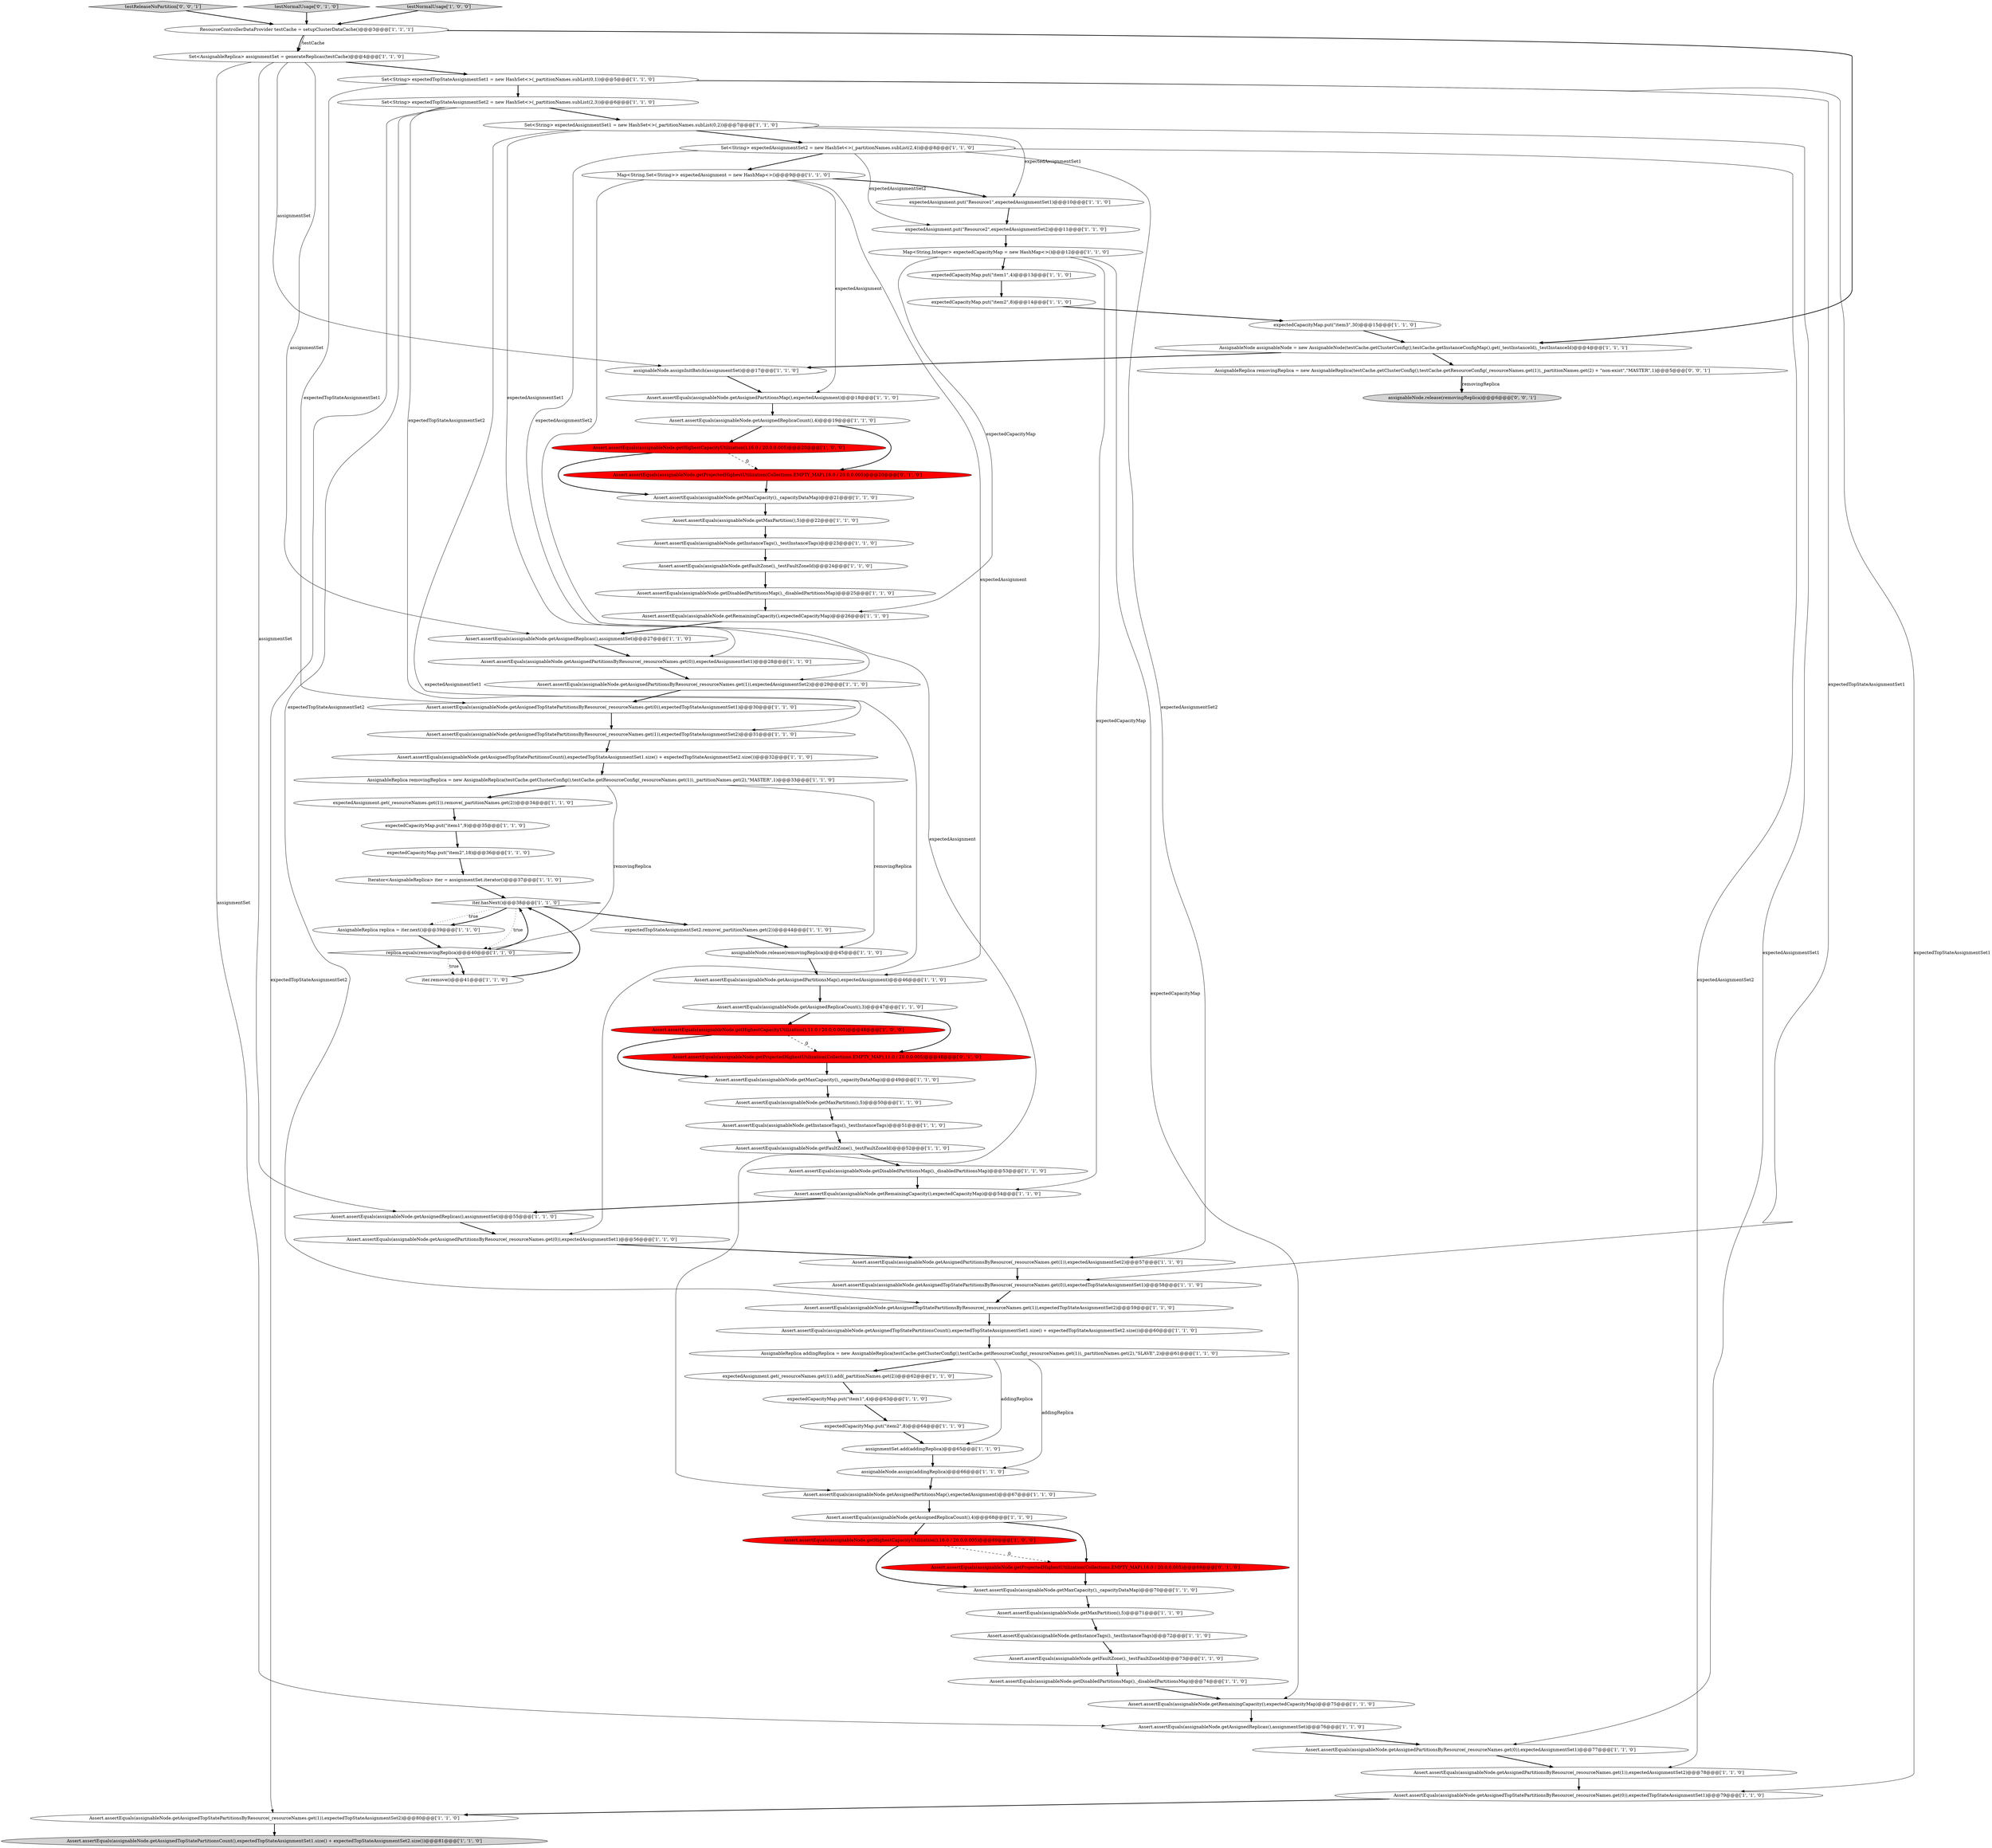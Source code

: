 digraph {
61 [style = filled, label = "Assert.assertEquals(assignableNode.getInstanceTags(),_testInstanceTags)@@@23@@@['1', '1', '0']", fillcolor = white, shape = ellipse image = "AAA0AAABBB1BBB"];
35 [style = filled, label = "Map<String,Integer> expectedCapacityMap = new HashMap<>()@@@12@@@['1', '1', '0']", fillcolor = white, shape = ellipse image = "AAA0AAABBB1BBB"];
11 [style = filled, label = "expectedAssignment.put(\"Resource2\",expectedAssignmentSet2)@@@11@@@['1', '1', '0']", fillcolor = white, shape = ellipse image = "AAA0AAABBB1BBB"];
19 [style = filled, label = "AssignableNode assignableNode = new AssignableNode(testCache.getClusterConfig(),testCache.getInstanceConfigMap().get(_testInstanceId),_testInstanceId)@@@4@@@['1', '1', '1']", fillcolor = white, shape = ellipse image = "AAA0AAABBB1BBB"];
55 [style = filled, label = "assignableNode.release(removingReplica)@@@45@@@['1', '1', '0']", fillcolor = white, shape = ellipse image = "AAA0AAABBB1BBB"];
26 [style = filled, label = "Assert.assertEquals(assignableNode.getAssignedTopStatePartitionsCount(),expectedTopStateAssignmentSet1.size() + expectedTopStateAssignmentSet2.size())@@@60@@@['1', '1', '0']", fillcolor = white, shape = ellipse image = "AAA0AAABBB1BBB"];
25 [style = filled, label = "Assert.assertEquals(assignableNode.getAssignedTopStatePartitionsCount(),expectedTopStateAssignmentSet1.size() + expectedTopStateAssignmentSet2.size())@@@81@@@['1', '1', '0']", fillcolor = lightgray, shape = ellipse image = "AAA0AAABBB1BBB"];
14 [style = filled, label = "Assert.assertEquals(assignableNode.getAssignedTopStatePartitionsByResource(_resourceNames.get(1)),expectedTopStateAssignmentSet2)@@@59@@@['1', '1', '0']", fillcolor = white, shape = ellipse image = "AAA0AAABBB1BBB"];
21 [style = filled, label = "Assert.assertEquals(assignableNode.getAssignedPartitionsMap(),expectedAssignment)@@@67@@@['1', '1', '0']", fillcolor = white, shape = ellipse image = "AAA0AAABBB1BBB"];
22 [style = filled, label = "Assert.assertEquals(assignableNode.getAssignedReplicas(),assignmentSet)@@@27@@@['1', '1', '0']", fillcolor = white, shape = ellipse image = "AAA0AAABBB1BBB"];
30 [style = filled, label = "Set<String> expectedTopStateAssignmentSet2 = new HashSet<>(_partitionNames.subList(2,3))@@@6@@@['1', '1', '0']", fillcolor = white, shape = ellipse image = "AAA0AAABBB1BBB"];
4 [style = filled, label = "assignableNode.assignInitBatch(assignmentSet)@@@17@@@['1', '1', '0']", fillcolor = white, shape = ellipse image = "AAA0AAABBB1BBB"];
34 [style = filled, label = "Assert.assertEquals(assignableNode.getDisabledPartitionsMap(),_disabledPartitionsMap)@@@53@@@['1', '1', '0']", fillcolor = white, shape = ellipse image = "AAA0AAABBB1BBB"];
59 [style = filled, label = "Assert.assertEquals(assignableNode.getHighestCapacityUtilization(),11.0 / 20.0,0.005)@@@48@@@['1', '0', '0']", fillcolor = red, shape = ellipse image = "AAA1AAABBB1BBB"];
69 [style = filled, label = "AssignableReplica removingReplica = new AssignableReplica(testCache.getClusterConfig(),testCache.getResourceConfig(_resourceNames.get(1)),_partitionNames.get(2),\"MASTER\",1)@@@33@@@['1', '1', '0']", fillcolor = white, shape = ellipse image = "AAA0AAABBB1BBB"];
33 [style = filled, label = "Set<String> expectedAssignmentSet2 = new HashSet<>(_partitionNames.subList(2,4))@@@8@@@['1', '1', '0']", fillcolor = white, shape = ellipse image = "AAA0AAABBB1BBB"];
49 [style = filled, label = "Assert.assertEquals(assignableNode.getMaxPartition(),5)@@@71@@@['1', '1', '0']", fillcolor = white, shape = ellipse image = "AAA0AAABBB1BBB"];
50 [style = filled, label = "expectedCapacityMap.put(\"item1\",4)@@@13@@@['1', '1', '0']", fillcolor = white, shape = ellipse image = "AAA0AAABBB1BBB"];
2 [style = filled, label = "expectedCapacityMap.put(\"item2\",8)@@@64@@@['1', '1', '0']", fillcolor = white, shape = ellipse image = "AAA0AAABBB1BBB"];
15 [style = filled, label = "Assert.assertEquals(assignableNode.getAssignedReplicaCount(),3)@@@47@@@['1', '1', '0']", fillcolor = white, shape = ellipse image = "AAA0AAABBB1BBB"];
78 [style = filled, label = "Assert.assertEquals(assignableNode.getProjectedHighestUtilization(Collections.EMPTY_MAP),11.0 / 20.0,0.005)@@@48@@@['0', '1', '0']", fillcolor = red, shape = ellipse image = "AAA1AAABBB2BBB"];
56 [style = filled, label = "Set<AssignableReplica> assignmentSet = generateReplicas(testCache)@@@4@@@['1', '1', '0']", fillcolor = white, shape = ellipse image = "AAA0AAABBB1BBB"];
20 [style = filled, label = "Assert.assertEquals(assignableNode.getAssignedPartitionsByResource(_resourceNames.get(0)),expectedAssignmentSet1)@@@77@@@['1', '1', '0']", fillcolor = white, shape = ellipse image = "AAA0AAABBB1BBB"];
74 [style = filled, label = "Assert.assertEquals(assignableNode.getAssignedPartitionsByResource(_resourceNames.get(1)),expectedAssignmentSet2)@@@78@@@['1', '1', '0']", fillcolor = white, shape = ellipse image = "AAA0AAABBB1BBB"];
7 [style = filled, label = "Assert.assertEquals(assignableNode.getDisabledPartitionsMap(),_disabledPartitionsMap)@@@25@@@['1', '1', '0']", fillcolor = white, shape = ellipse image = "AAA0AAABBB1BBB"];
62 [style = filled, label = "Assert.assertEquals(assignableNode.getMaxCapacity(),_capacityDataMap)@@@49@@@['1', '1', '0']", fillcolor = white, shape = ellipse image = "AAA0AAABBB1BBB"];
53 [style = filled, label = "expectedCapacityMap.put(\"item3\",30)@@@15@@@['1', '1', '0']", fillcolor = white, shape = ellipse image = "AAA0AAABBB1BBB"];
29 [style = filled, label = "ResourceControllerDataProvider testCache = setupClusterDataCache()@@@3@@@['1', '1', '1']", fillcolor = white, shape = ellipse image = "AAA0AAABBB1BBB"];
13 [style = filled, label = "expectedTopStateAssignmentSet2.remove(_partitionNames.get(2))@@@44@@@['1', '1', '0']", fillcolor = white, shape = ellipse image = "AAA0AAABBB1BBB"];
12 [style = filled, label = "Assert.assertEquals(assignableNode.getAssignedPartitionsMap(),expectedAssignment)@@@18@@@['1', '1', '0']", fillcolor = white, shape = ellipse image = "AAA0AAABBB1BBB"];
1 [style = filled, label = "Map<String,Set<String>> expectedAssignment = new HashMap<>()@@@9@@@['1', '1', '0']", fillcolor = white, shape = ellipse image = "AAA0AAABBB1BBB"];
39 [style = filled, label = "iter.hasNext()@@@38@@@['1', '1', '0']", fillcolor = white, shape = diamond image = "AAA0AAABBB1BBB"];
41 [style = filled, label = "Assert.assertEquals(assignableNode.getAssignedPartitionsByResource(_resourceNames.get(0)),expectedAssignmentSet1)@@@28@@@['1', '1', '0']", fillcolor = white, shape = ellipse image = "AAA0AAABBB1BBB"];
9 [style = filled, label = "expectedAssignment.get(_resourceNames.get(1)).remove(_partitionNames.get(2))@@@34@@@['1', '1', '0']", fillcolor = white, shape = ellipse image = "AAA0AAABBB1BBB"];
5 [style = filled, label = "AssignableReplica replica = iter.next()@@@39@@@['1', '1', '0']", fillcolor = white, shape = ellipse image = "AAA0AAABBB1BBB"];
67 [style = filled, label = "assignmentSet.add(addingReplica)@@@65@@@['1', '1', '0']", fillcolor = white, shape = ellipse image = "AAA0AAABBB1BBB"];
36 [style = filled, label = "expectedAssignment.put(\"Resource1\",expectedAssignmentSet1)@@@10@@@['1', '1', '0']", fillcolor = white, shape = ellipse image = "AAA0AAABBB1BBB"];
75 [style = filled, label = "Assert.assertEquals(assignableNode.getRemainingCapacity(),expectedCapacityMap)@@@75@@@['1', '1', '0']", fillcolor = white, shape = ellipse image = "AAA0AAABBB1BBB"];
28 [style = filled, label = "expectedCapacityMap.put(\"item2\",18)@@@36@@@['1', '1', '0']", fillcolor = white, shape = ellipse image = "AAA0AAABBB1BBB"];
10 [style = filled, label = "Assert.assertEquals(assignableNode.getInstanceTags(),_testInstanceTags)@@@72@@@['1', '1', '0']", fillcolor = white, shape = ellipse image = "AAA0AAABBB1BBB"];
83 [style = filled, label = "testReleaseNoPartition['0', '0', '1']", fillcolor = lightgray, shape = diamond image = "AAA0AAABBB3BBB"];
66 [style = filled, label = "expectedAssignment.get(_resourceNames.get(1)).add(_partitionNames.get(2))@@@62@@@['1', '1', '0']", fillcolor = white, shape = ellipse image = "AAA0AAABBB1BBB"];
57 [style = filled, label = "Set<String> expectedAssignmentSet1 = new HashSet<>(_partitionNames.subList(0,2))@@@7@@@['1', '1', '0']", fillcolor = white, shape = ellipse image = "AAA0AAABBB1BBB"];
0 [style = filled, label = "Assert.assertEquals(assignableNode.getAssignedReplicas(),assignmentSet)@@@55@@@['1', '1', '0']", fillcolor = white, shape = ellipse image = "AAA0AAABBB1BBB"];
27 [style = filled, label = "expectedCapacityMap.put(\"item2\",8)@@@14@@@['1', '1', '0']", fillcolor = white, shape = ellipse image = "AAA0AAABBB1BBB"];
65 [style = filled, label = "Assert.assertEquals(assignableNode.getMaxPartition(),5)@@@50@@@['1', '1', '0']", fillcolor = white, shape = ellipse image = "AAA0AAABBB1BBB"];
47 [style = filled, label = "Assert.assertEquals(assignableNode.getAssignedTopStatePartitionsCount(),expectedTopStateAssignmentSet1.size() + expectedTopStateAssignmentSet2.size())@@@32@@@['1', '1', '0']", fillcolor = white, shape = ellipse image = "AAA0AAABBB1BBB"];
17 [style = filled, label = "Assert.assertEquals(assignableNode.getAssignedPartitionsByResource(_resourceNames.get(1)),expectedAssignmentSet2)@@@57@@@['1', '1', '0']", fillcolor = white, shape = ellipse image = "AAA0AAABBB1BBB"];
64 [style = filled, label = "Assert.assertEquals(assignableNode.getFaultZone(),_testFaultZoneId)@@@24@@@['1', '1', '0']", fillcolor = white, shape = ellipse image = "AAA0AAABBB1BBB"];
51 [style = filled, label = "Assert.assertEquals(assignableNode.getAssignedReplicaCount(),4)@@@68@@@['1', '1', '0']", fillcolor = white, shape = ellipse image = "AAA0AAABBB1BBB"];
52 [style = filled, label = "Iterator<AssignableReplica> iter = assignmentSet.iterator()@@@37@@@['1', '1', '0']", fillcolor = white, shape = ellipse image = "AAA0AAABBB1BBB"];
23 [style = filled, label = "expectedCapacityMap.put(\"item1\",4)@@@63@@@['1', '1', '0']", fillcolor = white, shape = ellipse image = "AAA0AAABBB1BBB"];
63 [style = filled, label = "Assert.assertEquals(assignableNode.getHighestCapacityUtilization(),16.0 / 20.0,0.005)@@@20@@@['1', '0', '0']", fillcolor = red, shape = ellipse image = "AAA1AAABBB1BBB"];
38 [style = filled, label = "expectedCapacityMap.put(\"item1\",9)@@@35@@@['1', '1', '0']", fillcolor = white, shape = ellipse image = "AAA0AAABBB1BBB"];
54 [style = filled, label = "Assert.assertEquals(assignableNode.getAssignedTopStatePartitionsByResource(_resourceNames.get(0)),expectedTopStateAssignmentSet1)@@@79@@@['1', '1', '0']", fillcolor = white, shape = ellipse image = "AAA0AAABBB1BBB"];
43 [style = filled, label = "Assert.assertEquals(assignableNode.getRemainingCapacity(),expectedCapacityMap)@@@54@@@['1', '1', '0']", fillcolor = white, shape = ellipse image = "AAA0AAABBB1BBB"];
71 [style = filled, label = "Assert.assertEquals(assignableNode.getMaxPartition(),5)@@@22@@@['1', '1', '0']", fillcolor = white, shape = ellipse image = "AAA0AAABBB1BBB"];
80 [style = filled, label = "Assert.assertEquals(assignableNode.getProjectedHighestUtilization(Collections.EMPTY_MAP),16.0 / 20.0,0.005)@@@69@@@['0', '1', '0']", fillcolor = red, shape = ellipse image = "AAA1AAABBB2BBB"];
31 [style = filled, label = "Assert.assertEquals(assignableNode.getInstanceTags(),_testInstanceTags)@@@51@@@['1', '1', '0']", fillcolor = white, shape = ellipse image = "AAA0AAABBB1BBB"];
58 [style = filled, label = "assignableNode.assign(addingReplica)@@@66@@@['1', '1', '0']", fillcolor = white, shape = ellipse image = "AAA0AAABBB1BBB"];
79 [style = filled, label = "testNormalUsage['0', '1', '0']", fillcolor = lightgray, shape = diamond image = "AAA0AAABBB2BBB"];
18 [style = filled, label = "Assert.assertEquals(assignableNode.getAssignedTopStatePartitionsByResource(_resourceNames.get(0)),expectedTopStateAssignmentSet1)@@@58@@@['1', '1', '0']", fillcolor = white, shape = ellipse image = "AAA0AAABBB1BBB"];
82 [style = filled, label = "AssignableReplica removingReplica = new AssignableReplica(testCache.getClusterConfig(),testCache.getResourceConfig(_resourceNames.get(1)),_partitionNames.get(2) + \"non-exist\",\"MASTER\",1)@@@5@@@['0', '0', '1']", fillcolor = white, shape = ellipse image = "AAA0AAABBB3BBB"];
60 [style = filled, label = "Assert.assertEquals(assignableNode.getMaxCapacity(),_capacityDataMap)@@@70@@@['1', '1', '0']", fillcolor = white, shape = ellipse image = "AAA0AAABBB1BBB"];
68 [style = filled, label = "Assert.assertEquals(assignableNode.getAssignedPartitionsByResource(_resourceNames.get(0)),expectedAssignmentSet1)@@@56@@@['1', '1', '0']", fillcolor = white, shape = ellipse image = "AAA0AAABBB1BBB"];
84 [style = filled, label = "assignableNode.release(removingReplica)@@@6@@@['0', '0', '1']", fillcolor = lightgray, shape = ellipse image = "AAA0AAABBB3BBB"];
8 [style = filled, label = "Assert.assertEquals(assignableNode.getAssignedTopStatePartitionsByResource(_resourceNames.get(1)),expectedTopStateAssignmentSet2)@@@31@@@['1', '1', '0']", fillcolor = white, shape = ellipse image = "AAA0AAABBB1BBB"];
45 [style = filled, label = "Assert.assertEquals(assignableNode.getAssignedReplicas(),assignmentSet)@@@76@@@['1', '1', '0']", fillcolor = white, shape = ellipse image = "AAA0AAABBB1BBB"];
44 [style = filled, label = "Assert.assertEquals(assignableNode.getFaultZone(),_testFaultZoneId)@@@73@@@['1', '1', '0']", fillcolor = white, shape = ellipse image = "AAA0AAABBB1BBB"];
76 [style = filled, label = "Assert.assertEquals(assignableNode.getFaultZone(),_testFaultZoneId)@@@52@@@['1', '1', '0']", fillcolor = white, shape = ellipse image = "AAA0AAABBB1BBB"];
40 [style = filled, label = "Assert.assertEquals(assignableNode.getDisabledPartitionsMap(),_disabledPartitionsMap)@@@74@@@['1', '1', '0']", fillcolor = white, shape = ellipse image = "AAA0AAABBB1BBB"];
6 [style = filled, label = "iter.remove()@@@41@@@['1', '1', '0']", fillcolor = white, shape = ellipse image = "AAA0AAABBB1BBB"];
3 [style = filled, label = "Assert.assertEquals(assignableNode.getAssignedTopStatePartitionsByResource(_resourceNames.get(1)),expectedTopStateAssignmentSet2)@@@80@@@['1', '1', '0']", fillcolor = white, shape = ellipse image = "AAA0AAABBB1BBB"];
42 [style = filled, label = "Assert.assertEquals(assignableNode.getHighestCapacityUtilization(),16.0 / 20.0,0.005)@@@69@@@['1', '0', '0']", fillcolor = red, shape = ellipse image = "AAA1AAABBB1BBB"];
48 [style = filled, label = "AssignableReplica addingReplica = new AssignableReplica(testCache.getClusterConfig(),testCache.getResourceConfig(_resourceNames.get(1)),_partitionNames.get(2),\"SLAVE\",2)@@@61@@@['1', '1', '0']", fillcolor = white, shape = ellipse image = "AAA0AAABBB1BBB"];
73 [style = filled, label = "Assert.assertEquals(assignableNode.getAssignedReplicaCount(),4)@@@19@@@['1', '1', '0']", fillcolor = white, shape = ellipse image = "AAA0AAABBB1BBB"];
81 [style = filled, label = "Assert.assertEquals(assignableNode.getProjectedHighestUtilization(Collections.EMPTY_MAP),16.0 / 20.0,0.005)@@@20@@@['0', '1', '0']", fillcolor = red, shape = ellipse image = "AAA1AAABBB2BBB"];
37 [style = filled, label = "Assert.assertEquals(assignableNode.getAssignedPartitionsMap(),expectedAssignment)@@@46@@@['1', '1', '0']", fillcolor = white, shape = ellipse image = "AAA0AAABBB1BBB"];
77 [style = filled, label = "testNormalUsage['1', '0', '0']", fillcolor = lightgray, shape = diamond image = "AAA0AAABBB1BBB"];
16 [style = filled, label = "Assert.assertEquals(assignableNode.getAssignedTopStatePartitionsByResource(_resourceNames.get(0)),expectedTopStateAssignmentSet1)@@@30@@@['1', '1', '0']", fillcolor = white, shape = ellipse image = "AAA0AAABBB1BBB"];
72 [style = filled, label = "Assert.assertEquals(assignableNode.getRemainingCapacity(),expectedCapacityMap)@@@26@@@['1', '1', '0']", fillcolor = white, shape = ellipse image = "AAA0AAABBB1BBB"];
24 [style = filled, label = "Assert.assertEquals(assignableNode.getMaxCapacity(),_capacityDataMap)@@@21@@@['1', '1', '0']", fillcolor = white, shape = ellipse image = "AAA0AAABBB1BBB"];
46 [style = filled, label = "Set<String> expectedTopStateAssignmentSet1 = new HashSet<>(_partitionNames.subList(0,1))@@@5@@@['1', '1', '0']", fillcolor = white, shape = ellipse image = "AAA0AAABBB1BBB"];
70 [style = filled, label = "replica.equals(removingReplica)@@@40@@@['1', '1', '0']", fillcolor = white, shape = diamond image = "AAA0AAABBB1BBB"];
32 [style = filled, label = "Assert.assertEquals(assignableNode.getAssignedPartitionsByResource(_resourceNames.get(1)),expectedAssignmentSet2)@@@29@@@['1', '1', '0']", fillcolor = white, shape = ellipse image = "AAA0AAABBB1BBB"];
63->81 [style = dashed, label="0"];
21->51 [style = bold, label=""];
82->84 [style = solid, label="removingReplica"];
13->55 [style = bold, label=""];
30->8 [style = solid, label="expectedTopStateAssignmentSet2"];
57->33 [style = bold, label=""];
69->9 [style = bold, label=""];
57->20 [style = solid, label="expectedAssignmentSet1"];
47->69 [style = bold, label=""];
59->62 [style = bold, label=""];
37->15 [style = bold, label=""];
42->60 [style = bold, label=""];
57->36 [style = solid, label="expectedAssignmentSet1"];
29->56 [style = bold, label=""];
2->67 [style = bold, label=""];
36->11 [style = bold, label=""];
61->64 [style = bold, label=""];
7->72 [style = bold, label=""];
46->16 [style = solid, label="expectedTopStateAssignmentSet1"];
53->19 [style = bold, label=""];
28->52 [style = bold, label=""];
35->50 [style = bold, label=""];
49->10 [style = bold, label=""];
42->80 [style = dashed, label="0"];
33->74 [style = solid, label="expectedAssignmentSet2"];
62->65 [style = bold, label=""];
80->60 [style = bold, label=""];
33->11 [style = solid, label="expectedAssignmentSet2"];
8->47 [style = bold, label=""];
59->78 [style = dashed, label="0"];
40->75 [style = bold, label=""];
43->0 [style = bold, label=""];
39->5 [style = dotted, label="true"];
67->58 [style = bold, label=""];
9->38 [style = bold, label=""];
54->3 [style = bold, label=""];
55->37 [style = bold, label=""];
56->0 [style = solid, label="assignmentSet"];
81->24 [style = bold, label=""];
79->29 [style = bold, label=""];
76->34 [style = bold, label=""];
41->32 [style = bold, label=""];
38->28 [style = bold, label=""];
27->53 [style = bold, label=""];
0->68 [style = bold, label=""];
22->41 [style = bold, label=""];
56->46 [style = bold, label=""];
33->17 [style = solid, label="expectedAssignmentSet2"];
1->21 [style = solid, label="expectedAssignment"];
75->45 [style = bold, label=""];
72->22 [style = bold, label=""];
15->78 [style = bold, label=""];
71->61 [style = bold, label=""];
70->39 [style = bold, label=""];
10->44 [style = bold, label=""];
69->55 [style = solid, label="removingReplica"];
31->76 [style = bold, label=""];
69->70 [style = solid, label="removingReplica"];
1->12 [style = solid, label="expectedAssignment"];
39->70 [style = dotted, label="true"];
51->42 [style = bold, label=""];
20->74 [style = bold, label=""];
73->81 [style = bold, label=""];
26->48 [style = bold, label=""];
6->39 [style = bold, label=""];
68->17 [style = bold, label=""];
73->63 [style = bold, label=""];
16->8 [style = bold, label=""];
50->27 [style = bold, label=""];
24->71 [style = bold, label=""];
39->5 [style = bold, label=""];
39->13 [style = bold, label=""];
65->31 [style = bold, label=""];
70->6 [style = bold, label=""];
56->22 [style = solid, label="assignmentSet"];
48->67 [style = solid, label="addingReplica"];
45->20 [style = bold, label=""];
32->16 [style = bold, label=""];
57->41 [style = solid, label="expectedAssignmentSet1"];
12->73 [style = bold, label=""];
1->37 [style = solid, label="expectedAssignment"];
63->24 [style = bold, label=""];
35->75 [style = solid, label="expectedCapacityMap"];
60->49 [style = bold, label=""];
29->56 [style = solid, label="testCache"];
46->54 [style = solid, label="expectedTopStateAssignmentSet1"];
35->43 [style = solid, label="expectedCapacityMap"];
46->30 [style = bold, label=""];
29->19 [style = bold, label=""];
4->12 [style = bold, label=""];
23->2 [style = bold, label=""];
78->62 [style = bold, label=""];
57->68 [style = solid, label="expectedAssignmentSet1"];
34->43 [style = bold, label=""];
19->82 [style = bold, label=""];
56->4 [style = solid, label="assignmentSet"];
48->66 [style = bold, label=""];
33->32 [style = solid, label="expectedAssignmentSet2"];
70->6 [style = dotted, label="true"];
35->72 [style = solid, label="expectedCapacityMap"];
66->23 [style = bold, label=""];
52->39 [style = bold, label=""];
5->70 [style = bold, label=""];
83->29 [style = bold, label=""];
3->25 [style = bold, label=""];
30->57 [style = bold, label=""];
30->14 [style = solid, label="expectedTopStateAssignmentSet2"];
44->40 [style = bold, label=""];
33->1 [style = bold, label=""];
48->58 [style = solid, label="addingReplica"];
15->59 [style = bold, label=""];
1->36 [style = bold, label=""];
46->18 [style = solid, label="expectedTopStateAssignmentSet1"];
11->35 [style = bold, label=""];
56->45 [style = solid, label="assignmentSet"];
14->26 [style = bold, label=""];
64->7 [style = bold, label=""];
82->84 [style = bold, label=""];
30->3 [style = solid, label="expectedTopStateAssignmentSet2"];
58->21 [style = bold, label=""];
19->4 [style = bold, label=""];
74->54 [style = bold, label=""];
18->14 [style = bold, label=""];
77->29 [style = bold, label=""];
51->80 [style = bold, label=""];
17->18 [style = bold, label=""];
}
